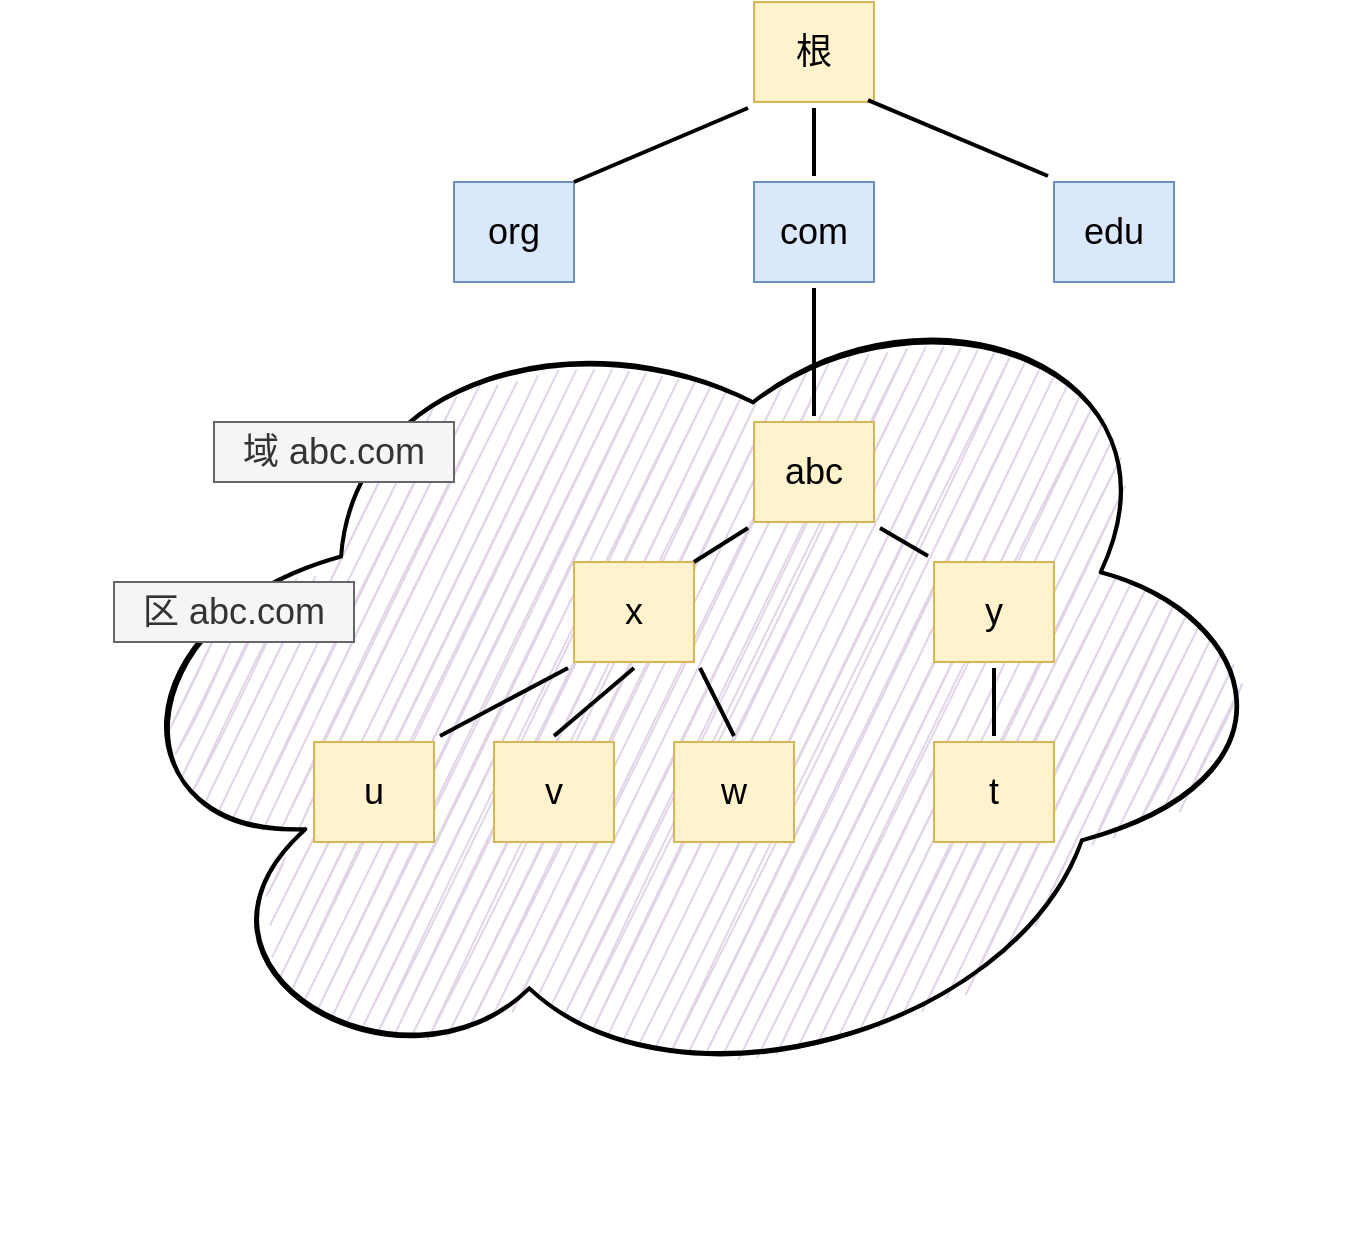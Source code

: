 <mxfile version="16.5.1" type="device"><diagram id="42LmRdA96BZJDv3_NLHZ" name="第 1 页"><mxGraphModel dx="1106" dy="876" grid="1" gridSize="10" guides="1" tooltips="1" connect="1" arrows="1" fold="1" page="1" pageScale="1" pageWidth="827" pageHeight="1169" math="0" shadow="0"><root><mxCell id="0"/><mxCell id="1" parent="0"/><mxCell id="wK5si54-ReJSX1cMluoo-26" value="" style="ellipse;shape=cloud;whiteSpace=wrap;html=1;fontSize=18;strokeWidth=2;fillColor=#e1d5e7;strokeColor=default;gradientColor=none;sketch=1;rotation=-15;" vertex="1" parent="1"><mxGeometry x="90" y="290" width="583.78" height="423.53" as="geometry"/></mxCell><mxCell id="wK5si54-ReJSX1cMluoo-1" value="根" style="rounded=0;whiteSpace=wrap;html=1;fillColor=#fff2cc;strokeColor=#d6b656;strokeWidth=1;perimeterSpacing=3;fontSize=18;" vertex="1" parent="1"><mxGeometry x="420" y="160" width="60" height="50" as="geometry"/></mxCell><mxCell id="wK5si54-ReJSX1cMluoo-4" value="org" style="rounded=0;whiteSpace=wrap;html=1;fillColor=#dae8fc;strokeColor=#6c8ebf;strokeWidth=1;perimeterSpacing=3;fontSize=18;" vertex="1" parent="1"><mxGeometry x="270" y="250" width="60" height="50" as="geometry"/></mxCell><mxCell id="wK5si54-ReJSX1cMluoo-5" value="com" style="rounded=0;whiteSpace=wrap;html=1;fillColor=#dae8fc;strokeColor=#6c8ebf;strokeWidth=1;perimeterSpacing=3;fontSize=18;" vertex="1" parent="1"><mxGeometry x="420" y="250" width="60" height="50" as="geometry"/></mxCell><mxCell id="wK5si54-ReJSX1cMluoo-6" value="edu" style="rounded=0;whiteSpace=wrap;html=1;fillColor=#dae8fc;strokeColor=#6c8ebf;strokeWidth=1;perimeterSpacing=3;fontSize=18;" vertex="1" parent="1"><mxGeometry x="570" y="250" width="60" height="50" as="geometry"/></mxCell><mxCell id="wK5si54-ReJSX1cMluoo-8" value="abc" style="rounded=0;whiteSpace=wrap;html=1;fillColor=#fff2cc;strokeColor=#d6b656;strokeWidth=1;perimeterSpacing=3;fontSize=18;" vertex="1" parent="1"><mxGeometry x="420" y="370" width="60" height="50" as="geometry"/></mxCell><mxCell id="wK5si54-ReJSX1cMluoo-9" value="x" style="rounded=0;whiteSpace=wrap;html=1;fillColor=#fff2cc;strokeColor=#d6b656;strokeWidth=1;perimeterSpacing=3;fontSize=18;" vertex="1" parent="1"><mxGeometry x="330" y="440" width="60" height="50" as="geometry"/></mxCell><mxCell id="wK5si54-ReJSX1cMluoo-10" value="y" style="rounded=0;whiteSpace=wrap;html=1;fillColor=#fff2cc;strokeColor=#d6b656;strokeWidth=1;perimeterSpacing=3;fontSize=18;" vertex="1" parent="1"><mxGeometry x="510" y="440" width="60" height="50" as="geometry"/></mxCell><mxCell id="wK5si54-ReJSX1cMluoo-11" value="t" style="rounded=0;whiteSpace=wrap;html=1;fillColor=#fff2cc;strokeColor=#d6b656;strokeWidth=1;perimeterSpacing=3;fontSize=18;" vertex="1" parent="1"><mxGeometry x="510" y="530" width="60" height="50" as="geometry"/></mxCell><mxCell id="wK5si54-ReJSX1cMluoo-12" value="u" style="rounded=0;whiteSpace=wrap;html=1;fillColor=#fff2cc;strokeColor=#d6b656;strokeWidth=1;perimeterSpacing=3;fontSize=18;" vertex="1" parent="1"><mxGeometry x="200" y="530" width="60" height="50" as="geometry"/></mxCell><mxCell id="wK5si54-ReJSX1cMluoo-13" value="v" style="rounded=0;whiteSpace=wrap;html=1;fillColor=#fff2cc;strokeColor=#d6b656;strokeWidth=1;perimeterSpacing=3;fontSize=18;" vertex="1" parent="1"><mxGeometry x="290" y="530" width="60" height="50" as="geometry"/></mxCell><mxCell id="wK5si54-ReJSX1cMluoo-14" value="w" style="rounded=0;whiteSpace=wrap;html=1;fillColor=#fff2cc;strokeColor=#d6b656;strokeWidth=1;perimeterSpacing=3;fontSize=18;" vertex="1" parent="1"><mxGeometry x="380" y="530" width="60" height="50" as="geometry"/></mxCell><mxCell id="wK5si54-ReJSX1cMluoo-15" value="" style="endArrow=none;html=1;rounded=0;fontSize=18;exitX=0.5;exitY=1;exitDx=0;exitDy=0;strokeWidth=2;" edge="1" parent="1" source="wK5si54-ReJSX1cMluoo-10" target="wK5si54-ReJSX1cMluoo-11"><mxGeometry width="50" height="50" relative="1" as="geometry"><mxPoint x="750" y="500.667" as="sourcePoint"/><mxPoint x="750" y="519.333" as="targetPoint"/></mxGeometry></mxCell><mxCell id="wK5si54-ReJSX1cMluoo-17" value="" style="endArrow=none;html=1;rounded=0;fontSize=18;entryX=0;entryY=1;entryDx=0;entryDy=0;strokeWidth=2;" edge="1" parent="1" target="wK5si54-ReJSX1cMluoo-1"><mxGeometry width="50" height="50" relative="1" as="geometry"><mxPoint x="330" y="250" as="sourcePoint"/><mxPoint x="210" y="260" as="targetPoint"/></mxGeometry></mxCell><mxCell id="wK5si54-ReJSX1cMluoo-18" value="" style="endArrow=none;html=1;rounded=0;fontSize=18;entryX=0.5;entryY=1;entryDx=0;entryDy=0;strokeWidth=2;" edge="1" parent="1" source="wK5si54-ReJSX1cMluoo-5" target="wK5si54-ReJSX1cMluoo-1"><mxGeometry width="50" height="50" relative="1" as="geometry"><mxPoint x="340" y="260" as="sourcePoint"/><mxPoint x="427" y="223" as="targetPoint"/></mxGeometry></mxCell><mxCell id="wK5si54-ReJSX1cMluoo-19" value="" style="endArrow=none;html=1;rounded=0;fontSize=18;entryX=0.909;entryY=0.929;entryDx=0;entryDy=0;entryPerimeter=0;exitX=0;exitY=0;exitDx=0;exitDy=0;strokeWidth=2;" edge="1" parent="1" source="wK5si54-ReJSX1cMluoo-6" target="wK5si54-ReJSX1cMluoo-1"><mxGeometry width="50" height="50" relative="1" as="geometry"><mxPoint x="460" y="257" as="sourcePoint"/><mxPoint x="460" y="223" as="targetPoint"/></mxGeometry></mxCell><mxCell id="wK5si54-ReJSX1cMluoo-20" value="" style="endArrow=none;html=1;rounded=0;fontSize=18;entryX=0.5;entryY=1;entryDx=0;entryDy=0;exitX=0.5;exitY=0;exitDx=0;exitDy=0;strokeWidth=2;" edge="1" parent="1" source="wK5si54-ReJSX1cMluoo-8" target="wK5si54-ReJSX1cMluoo-5"><mxGeometry width="50" height="50" relative="1" as="geometry"><mxPoint x="577" y="257" as="sourcePoint"/><mxPoint x="486.994" y="219.024" as="targetPoint"/></mxGeometry></mxCell><mxCell id="wK5si54-ReJSX1cMluoo-21" value="" style="endArrow=none;html=1;rounded=0;fontSize=18;exitX=0;exitY=1;exitDx=0;exitDy=0;strokeWidth=2;" edge="1" parent="1" source="wK5si54-ReJSX1cMluoo-8"><mxGeometry width="50" height="50" relative="1" as="geometry"><mxPoint x="332.862" y="400" as="sourcePoint"/><mxPoint x="390" y="440" as="targetPoint"/></mxGeometry></mxCell><mxCell id="wK5si54-ReJSX1cMluoo-22" value="" style="endArrow=none;html=1;rounded=0;fontSize=18;entryX=0;entryY=0;entryDx=0;entryDy=0;exitX=1;exitY=1;exitDx=0;exitDy=0;strokeWidth=2;" edge="1" parent="1" source="wK5si54-ReJSX1cMluoo-8" target="wK5si54-ReJSX1cMluoo-10"><mxGeometry width="50" height="50" relative="1" as="geometry"><mxPoint x="427" y="423" as="sourcePoint"/><mxPoint x="398.974" y="455.008" as="targetPoint"/></mxGeometry></mxCell><mxCell id="wK5si54-ReJSX1cMluoo-23" value="" style="endArrow=none;html=1;rounded=0;fontSize=18;exitX=1;exitY=1;exitDx=0;exitDy=0;entryX=0.5;entryY=0;entryDx=0;entryDy=0;strokeWidth=2;" edge="1" parent="1" source="wK5si54-ReJSX1cMluoo-9" target="wK5si54-ReJSX1cMluoo-14"><mxGeometry width="50" height="50" relative="1" as="geometry"><mxPoint x="427" y="423" as="sourcePoint"/><mxPoint x="400" y="450" as="targetPoint"/></mxGeometry></mxCell><mxCell id="wK5si54-ReJSX1cMluoo-24" value="" style="endArrow=none;html=1;rounded=0;fontSize=18;exitX=0.5;exitY=1;exitDx=0;exitDy=0;entryX=0.5;entryY=0;entryDx=0;entryDy=0;strokeWidth=2;" edge="1" parent="1" source="wK5si54-ReJSX1cMluoo-9" target="wK5si54-ReJSX1cMluoo-13"><mxGeometry width="50" height="50" relative="1" as="geometry"><mxPoint x="403" y="503" as="sourcePoint"/><mxPoint x="420" y="537" as="targetPoint"/></mxGeometry></mxCell><mxCell id="wK5si54-ReJSX1cMluoo-25" value="" style="endArrow=none;html=1;rounded=0;fontSize=18;exitX=0;exitY=1;exitDx=0;exitDy=0;entryX=1;entryY=0;entryDx=0;entryDy=0;strokeWidth=2;" edge="1" parent="1" source="wK5si54-ReJSX1cMluoo-9" target="wK5si54-ReJSX1cMluoo-12"><mxGeometry width="50" height="50" relative="1" as="geometry"><mxPoint x="370" y="503" as="sourcePoint"/><mxPoint x="330" y="537" as="targetPoint"/></mxGeometry></mxCell><mxCell id="wK5si54-ReJSX1cMluoo-27" value="域 abc.com" style="rounded=0;whiteSpace=wrap;html=1;fontSize=18;strokeWidth=1;fillColor=#f5f5f5;fontColor=#333333;strokeColor=#666666;" vertex="1" parent="1"><mxGeometry x="150" y="370" width="120" height="30" as="geometry"/></mxCell><mxCell id="wK5si54-ReJSX1cMluoo-28" value="区 abc.com" style="rounded=0;whiteSpace=wrap;html=1;fontSize=18;strokeWidth=1;fillColor=#f5f5f5;fontColor=#333333;strokeColor=#666666;" vertex="1" parent="1"><mxGeometry x="100" y="450" width="120" height="30" as="geometry"/></mxCell></root></mxGraphModel></diagram></mxfile>